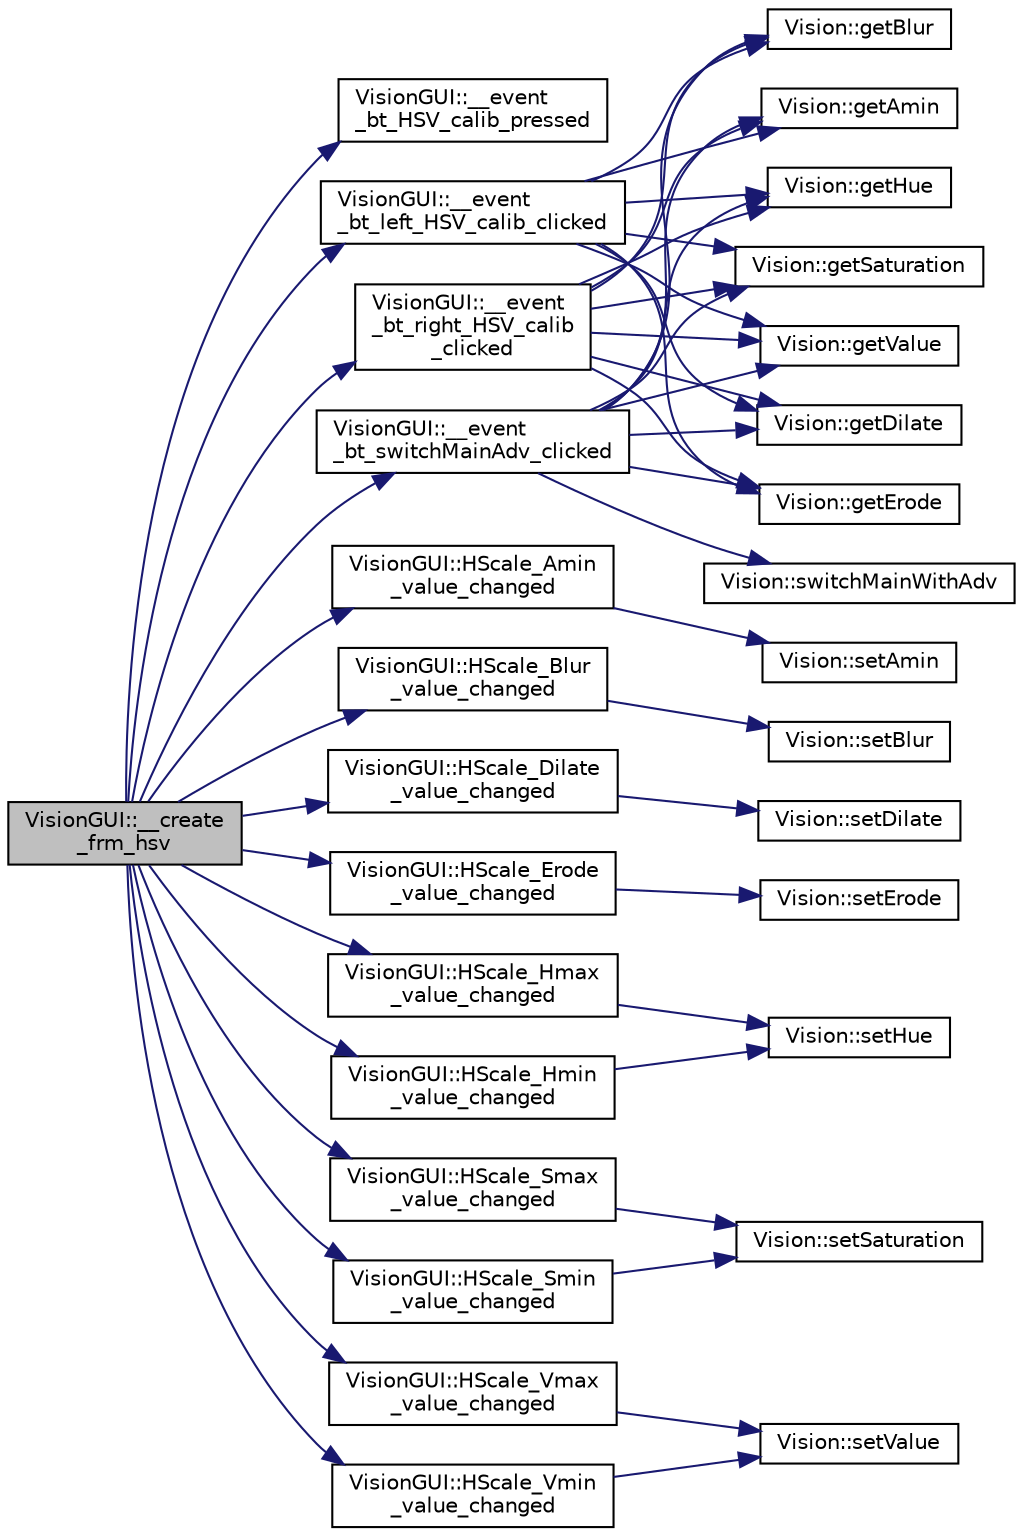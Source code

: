 digraph "VisionGUI::__create_frm_hsv"
{
 // INTERACTIVE_SVG=YES
  edge [fontname="Helvetica",fontsize="10",labelfontname="Helvetica",labelfontsize="10"];
  node [fontname="Helvetica",fontsize="10",shape=record];
  rankdir="LR";
  Node56 [label="VisionGUI::__create\l_frm_hsv",height=0.2,width=0.4,color="black", fillcolor="grey75", style="filled", fontcolor="black"];
  Node56 -> Node57 [color="midnightblue",fontsize="10",style="solid",fontname="Helvetica"];
  Node57 [label="VisionGUI::__event\l_bt_HSV_calib_pressed",height=0.2,width=0.4,color="black", fillcolor="white", style="filled",URL="$class_vision_g_u_i.html#ad476738b0d45d8decb5d5789c7cbc611",tooltip="Event triggered when HSV Calib button is pressed. "];
  Node56 -> Node58 [color="midnightblue",fontsize="10",style="solid",fontname="Helvetica"];
  Node58 [label="VisionGUI::__event\l_bt_left_HSV_calib_clicked",height=0.2,width=0.4,color="black", fillcolor="white", style="filled",URL="$class_vision_g_u_i.html#aa6d54a685b4bddbad91778a442fd7c8e",tooltip="Event triggered when HSV Calib left button is pressed. "];
  Node58 -> Node59 [color="midnightblue",fontsize="10",style="solid",fontname="Helvetica"];
  Node59 [label="Vision::getHue",height=0.2,width=0.4,color="black", fillcolor="white", style="filled",URL="$class_vision.html#adc6eb838fa27551430516e80a547a6bd"];
  Node58 -> Node60 [color="midnightblue",fontsize="10",style="solid",fontname="Helvetica"];
  Node60 [label="Vision::getSaturation",height=0.2,width=0.4,color="black", fillcolor="white", style="filled",URL="$class_vision.html#a023ff4cc4ee3a88125fd2a3c60d1b529"];
  Node58 -> Node61 [color="midnightblue",fontsize="10",style="solid",fontname="Helvetica"];
  Node61 [label="Vision::getValue",height=0.2,width=0.4,color="black", fillcolor="white", style="filled",URL="$class_vision.html#a04d1bcce0fd15a5d66752723f21c0dea"];
  Node58 -> Node62 [color="midnightblue",fontsize="10",style="solid",fontname="Helvetica"];
  Node62 [label="Vision::getDilate",height=0.2,width=0.4,color="black", fillcolor="white", style="filled",URL="$class_vision.html#a0d07157e3d9bb577940f03365c8f57e8"];
  Node58 -> Node63 [color="midnightblue",fontsize="10",style="solid",fontname="Helvetica"];
  Node63 [label="Vision::getErode",height=0.2,width=0.4,color="black", fillcolor="white", style="filled",URL="$class_vision.html#a6cc4617b0af832b4cb94e00cc845c317"];
  Node58 -> Node64 [color="midnightblue",fontsize="10",style="solid",fontname="Helvetica"];
  Node64 [label="Vision::getBlur",height=0.2,width=0.4,color="black", fillcolor="white", style="filled",URL="$class_vision.html#ad15cc7e3c696c7f52e30e7974337c74f"];
  Node58 -> Node65 [color="midnightblue",fontsize="10",style="solid",fontname="Helvetica"];
  Node65 [label="Vision::getAmin",height=0.2,width=0.4,color="black", fillcolor="white", style="filled",URL="$class_vision.html#a563041d47d11e0912227c3ce87dcc22e"];
  Node56 -> Node66 [color="midnightblue",fontsize="10",style="solid",fontname="Helvetica"];
  Node66 [label="VisionGUI::__event\l_bt_right_HSV_calib\l_clicked",height=0.2,width=0.4,color="black", fillcolor="white", style="filled",URL="$class_vision_g_u_i.html#a5de4edcfe2bd349f940dc605a52bc70b",tooltip="Event triggered when HSV Calib right button is pressed. "];
  Node66 -> Node59 [color="midnightblue",fontsize="10",style="solid",fontname="Helvetica"];
  Node66 -> Node60 [color="midnightblue",fontsize="10",style="solid",fontname="Helvetica"];
  Node66 -> Node61 [color="midnightblue",fontsize="10",style="solid",fontname="Helvetica"];
  Node66 -> Node62 [color="midnightblue",fontsize="10",style="solid",fontname="Helvetica"];
  Node66 -> Node63 [color="midnightblue",fontsize="10",style="solid",fontname="Helvetica"];
  Node66 -> Node64 [color="midnightblue",fontsize="10",style="solid",fontname="Helvetica"];
  Node66 -> Node65 [color="midnightblue",fontsize="10",style="solid",fontname="Helvetica"];
  Node56 -> Node67 [color="midnightblue",fontsize="10",style="solid",fontname="Helvetica"];
  Node67 [label="VisionGUI::__event\l_bt_switchMainAdv_clicked",height=0.2,width=0.4,color="black", fillcolor="white", style="filled",URL="$class_vision_g_u_i.html#a5e1378fbaf15105bd898f6fd9e2d3d0e",tooltip="Event triggered when &#39;Main <-> Adv&#39; button is pressed. "];
  Node67 -> Node68 [color="midnightblue",fontsize="10",style="solid",fontname="Helvetica"];
  Node68 [label="Vision::switchMainWithAdv",height=0.2,width=0.4,color="black", fillcolor="white", style="filled",URL="$class_vision.html#a11fa5150abbd3b37e78999b46b7b3a84"];
  Node67 -> Node59 [color="midnightblue",fontsize="10",style="solid",fontname="Helvetica"];
  Node67 -> Node60 [color="midnightblue",fontsize="10",style="solid",fontname="Helvetica"];
  Node67 -> Node61 [color="midnightblue",fontsize="10",style="solid",fontname="Helvetica"];
  Node67 -> Node65 [color="midnightblue",fontsize="10",style="solid",fontname="Helvetica"];
  Node67 -> Node64 [color="midnightblue",fontsize="10",style="solid",fontname="Helvetica"];
  Node67 -> Node63 [color="midnightblue",fontsize="10",style="solid",fontname="Helvetica"];
  Node67 -> Node62 [color="midnightblue",fontsize="10",style="solid",fontname="Helvetica"];
  Node56 -> Node69 [color="midnightblue",fontsize="10",style="solid",fontname="Helvetica"];
  Node69 [label="VisionGUI::HScale_Amin\l_value_changed",height=0.2,width=0.4,color="black", fillcolor="white", style="filled",URL="$class_vision_g_u_i.html#a5ac13b6caa3cef4ddc8137c432b645ba",tooltip="Call Vision&#39;s setAmin method passsing Amin value as a parameter. "];
  Node69 -> Node70 [color="midnightblue",fontsize="10",style="solid",fontname="Helvetica"];
  Node70 [label="Vision::setAmin",height=0.2,width=0.4,color="black", fillcolor="white", style="filled",URL="$class_vision.html#a15483736197991fac542022fd9652472"];
  Node56 -> Node71 [color="midnightblue",fontsize="10",style="solid",fontname="Helvetica"];
  Node71 [label="VisionGUI::HScale_Blur\l_value_changed",height=0.2,width=0.4,color="black", fillcolor="white", style="filled",URL="$class_vision_g_u_i.html#a2f959701d835dd3fb53b20698754c013",tooltip="Call Vision&#39;s setBlur method passsing Blur value as a parameter. "];
  Node71 -> Node72 [color="midnightblue",fontsize="10",style="solid",fontname="Helvetica"];
  Node72 [label="Vision::setBlur",height=0.2,width=0.4,color="black", fillcolor="white", style="filled",URL="$class_vision.html#aa40b48aebdf61dfda490fbc2620d2ac3"];
  Node56 -> Node73 [color="midnightblue",fontsize="10",style="solid",fontname="Helvetica"];
  Node73 [label="VisionGUI::HScale_Dilate\l_value_changed",height=0.2,width=0.4,color="black", fillcolor="white", style="filled",URL="$class_vision_g_u_i.html#a77d74bbe2fdcc16d5cf18094d257d219",tooltip="Call Vision&#39;s setDilate method passsing Dilate value as a parameter. "];
  Node73 -> Node74 [color="midnightblue",fontsize="10",style="solid",fontname="Helvetica"];
  Node74 [label="Vision::setDilate",height=0.2,width=0.4,color="black", fillcolor="white", style="filled",URL="$class_vision.html#a5a763aa322837556ab83f39ffb7e9391"];
  Node56 -> Node75 [color="midnightblue",fontsize="10",style="solid",fontname="Helvetica"];
  Node75 [label="VisionGUI::HScale_Erode\l_value_changed",height=0.2,width=0.4,color="black", fillcolor="white", style="filled",URL="$class_vision_g_u_i.html#a945e5a987bdfb5b1d5d97bd18231d211",tooltip="Call Vision&#39;s Erode method passsing Erode value as a parameter. "];
  Node75 -> Node76 [color="midnightblue",fontsize="10",style="solid",fontname="Helvetica"];
  Node76 [label="Vision::setErode",height=0.2,width=0.4,color="black", fillcolor="white", style="filled",URL="$class_vision.html#a1313404c61d1518f8b8cb354377ed5f1"];
  Node56 -> Node77 [color="midnightblue",fontsize="10",style="solid",fontname="Helvetica"];
  Node77 [label="VisionGUI::HScale_Hmax\l_value_changed",height=0.2,width=0.4,color="black", fillcolor="white", style="filled",URL="$class_vision_g_u_i.html#ad12a91dfc3c8cd3ef213d4d518d85267",tooltip="Call Vision&#39;s setHue method passsing Hmax value as a parameter. "];
  Node77 -> Node78 [color="midnightblue",fontsize="10",style="solid",fontname="Helvetica"];
  Node78 [label="Vision::setHue",height=0.2,width=0.4,color="black", fillcolor="white", style="filled",URL="$class_vision.html#a3c3ebea1a7c54c69f2da94b78aaf79f1"];
  Node56 -> Node79 [color="midnightblue",fontsize="10",style="solid",fontname="Helvetica"];
  Node79 [label="VisionGUI::HScale_Hmin\l_value_changed",height=0.2,width=0.4,color="black", fillcolor="white", style="filled",URL="$class_vision_g_u_i.html#a8c01178ecd9d517e941bd6075d69bcdd",tooltip="Call Vision&#39;s setHue method passsing Hmin value as a parameter. "];
  Node79 -> Node78 [color="midnightblue",fontsize="10",style="solid",fontname="Helvetica"];
  Node56 -> Node80 [color="midnightblue",fontsize="10",style="solid",fontname="Helvetica"];
  Node80 [label="VisionGUI::HScale_Smax\l_value_changed",height=0.2,width=0.4,color="black", fillcolor="white", style="filled",URL="$class_vision_g_u_i.html#a37cc33977d0cfdb559bf156ffad949ad",tooltip="Call Vision&#39;s setSaturation method passsing Smax value as a parameter. "];
  Node80 -> Node81 [color="midnightblue",fontsize="10",style="solid",fontname="Helvetica"];
  Node81 [label="Vision::setSaturation",height=0.2,width=0.4,color="black", fillcolor="white", style="filled",URL="$class_vision.html#a4a07d52d53fa8626e6dd7b36fed89841"];
  Node56 -> Node82 [color="midnightblue",fontsize="10",style="solid",fontname="Helvetica"];
  Node82 [label="VisionGUI::HScale_Smin\l_value_changed",height=0.2,width=0.4,color="black", fillcolor="white", style="filled",URL="$class_vision_g_u_i.html#a4e521dabf97b0820f40272290b471ed2",tooltip="Call Vision&#39;s setSaturation method passsing Smin value as a parameter. "];
  Node82 -> Node81 [color="midnightblue",fontsize="10",style="solid",fontname="Helvetica"];
  Node56 -> Node83 [color="midnightblue",fontsize="10",style="solid",fontname="Helvetica"];
  Node83 [label="VisionGUI::HScale_Vmax\l_value_changed",height=0.2,width=0.4,color="black", fillcolor="white", style="filled",URL="$class_vision_g_u_i.html#a8446a9425209abafa824d6a8cb539248",tooltip="Call Vision&#39;s setValue method passsing Vmax value as a parameter. "];
  Node83 -> Node84 [color="midnightblue",fontsize="10",style="solid",fontname="Helvetica"];
  Node84 [label="Vision::setValue",height=0.2,width=0.4,color="black", fillcolor="white", style="filled",URL="$class_vision.html#a43213a295e6e199c261d141118be14ad"];
  Node56 -> Node85 [color="midnightblue",fontsize="10",style="solid",fontname="Helvetica"];
  Node85 [label="VisionGUI::HScale_Vmin\l_value_changed",height=0.2,width=0.4,color="black", fillcolor="white", style="filled",URL="$class_vision_g_u_i.html#aaba5ce7bcd87c9ce9101f409695b3bd9",tooltip="Call Vision&#39;s setValue method passsing Vmin value as a parameter. "];
  Node85 -> Node84 [color="midnightblue",fontsize="10",style="solid",fontname="Helvetica"];
}
